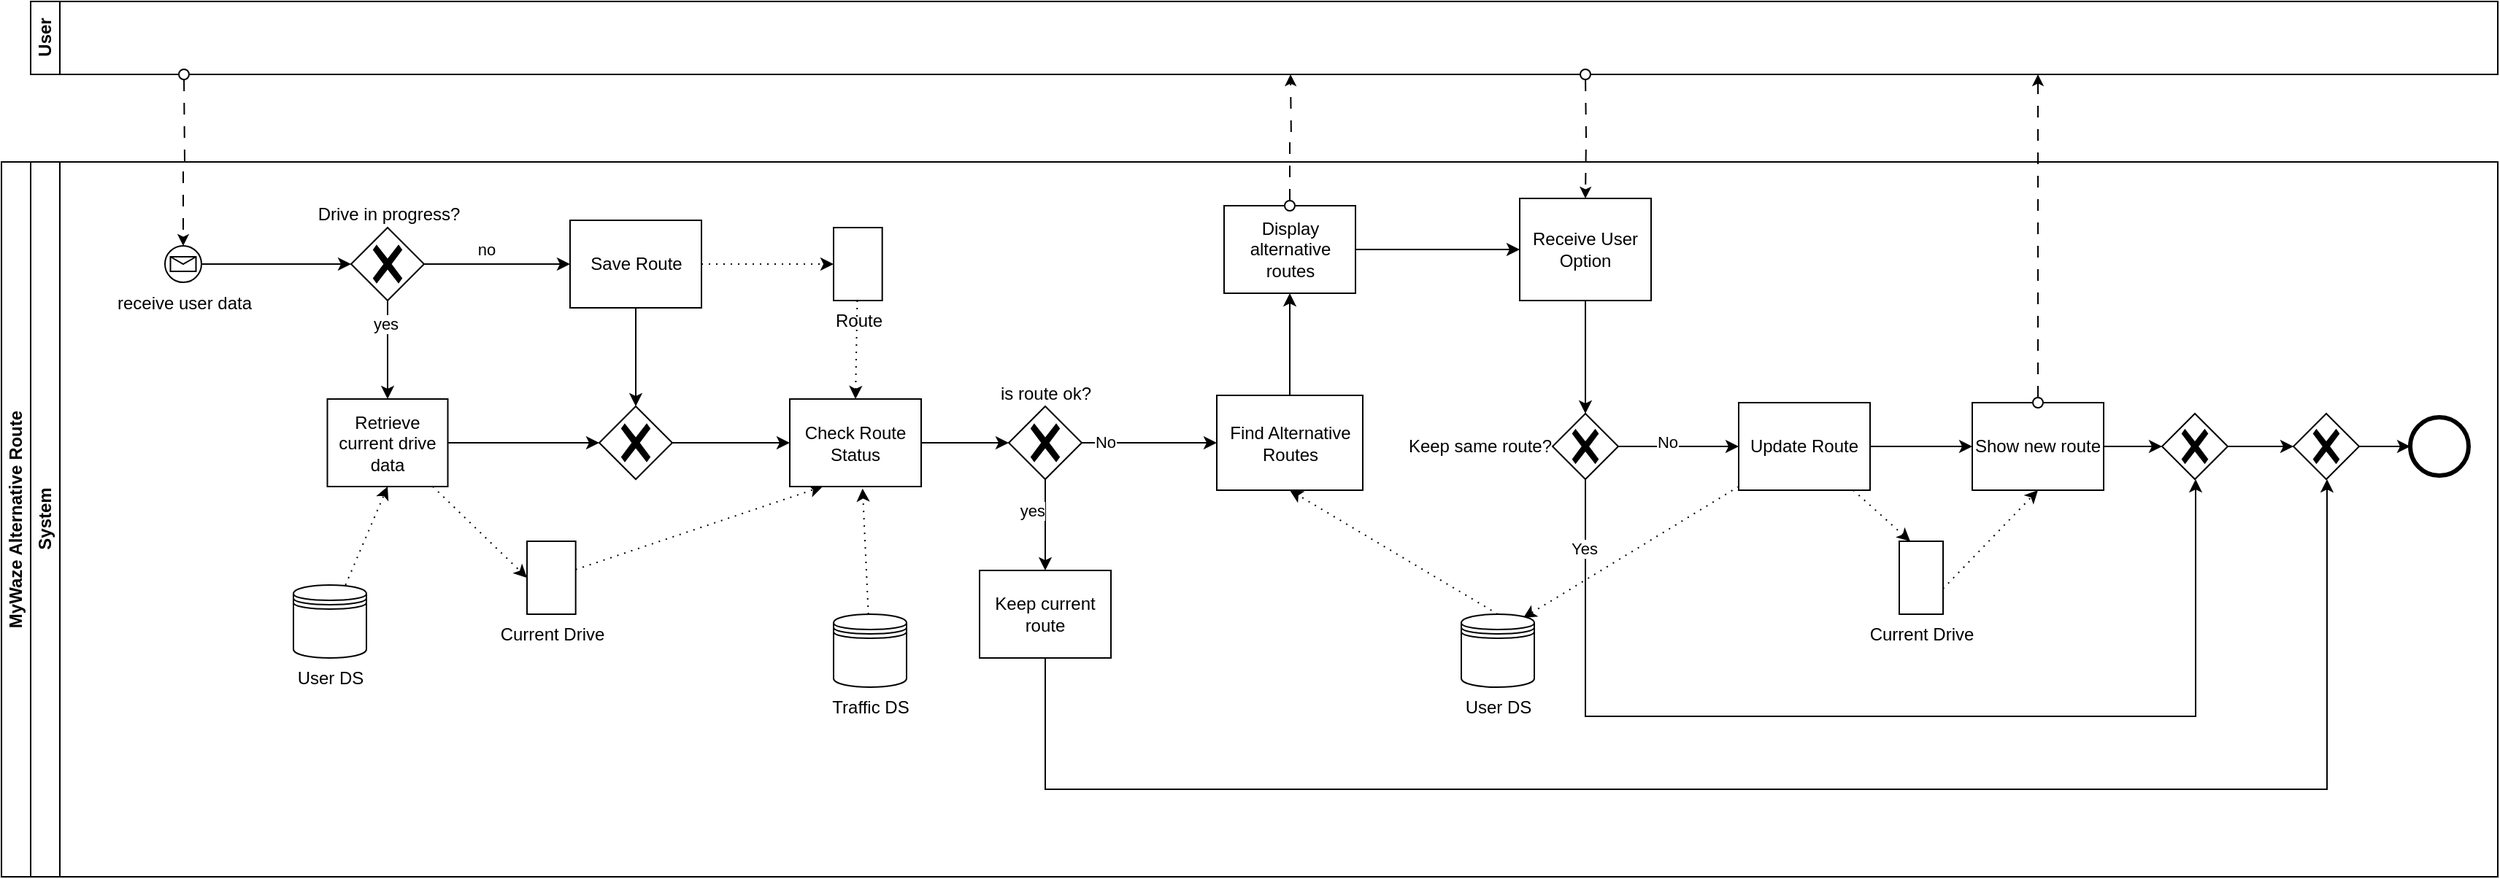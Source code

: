 <mxfile version="26.2.2">
  <diagram name="Page-1" id="2a216829-ef6e-dabb-86c1-c78162f3ba2b">
    <mxGraphModel dx="1429" dy="843" grid="1" gridSize="10" guides="1" tooltips="1" connect="1" arrows="1" fold="1" page="1" pageScale="1" pageWidth="1654" pageHeight="2336" background="none" math="0" shadow="0">
      <root>
        <mxCell id="0" />
        <mxCell id="1" parent="0" />
        <mxCell id="ZawwrR4OTCmyjiMySebj-2" value="MyWaze Alternative Route" style="swimlane;html=1;childLayout=stackLayout;resizeParent=1;resizeParentMax=0;horizontal=0;startSize=20;horizontalStack=0;whiteSpace=wrap;" parent="1" vertex="1">
          <mxGeometry x="260" y="590" width="1710" height="490" as="geometry" />
        </mxCell>
        <mxCell id="ZawwrR4OTCmyjiMySebj-4" value="System" style="swimlane;html=1;startSize=20;horizontal=0;" parent="ZawwrR4OTCmyjiMySebj-2" vertex="1">
          <mxGeometry x="20" width="1690" height="490" as="geometry" />
        </mxCell>
        <mxCell id="QqSR9eFV8FpgA8JO_svC-6" value="Traffic DS" style="shape=datastore;html=1;labelPosition=center;verticalLabelPosition=bottom;align=center;verticalAlign=top;" parent="ZawwrR4OTCmyjiMySebj-4" vertex="1">
          <mxGeometry x="550" y="310" width="50" height="50" as="geometry" />
        </mxCell>
        <mxCell id="QqSR9eFV8FpgA8JO_svC-20" value="Retrieve current drive data" style="points=[[0.25,0,0],[0.5,0,0],[0.75,0,0],[1,0.25,0],[1,0.5,0],[1,0.75,0],[0.75,1,0],[0.5,1,0],[0.25,1,0],[0,0.75,0],[0,0.5,0],[0,0.25,0]];shape=mxgraph.bpmn.task2;whiteSpace=wrap;rectStyle=rounded;size=10;html=1;container=1;expand=0;collapsible=0;taskMarker=abstract;" parent="ZawwrR4OTCmyjiMySebj-4" vertex="1">
          <mxGeometry x="203.25" y="162.5" width="82.5" height="60" as="geometry" />
        </mxCell>
        <mxCell id="QqSR9eFV8FpgA8JO_svC-21" value="Current Drive" style="shape=mxgraph.bpmn.data2;labelPosition=center;verticalLabelPosition=bottom;align=center;verticalAlign=top;size=15;html=1;" parent="ZawwrR4OTCmyjiMySebj-4" vertex="1">
          <mxGeometry x="340.0" y="260" width="33.33" height="50" as="geometry" />
        </mxCell>
        <mxCell id="QqSR9eFV8FpgA8JO_svC-28" style="rounded=0;orthogonalLoop=1;jettySize=auto;html=1;entryX=0;entryY=0.5;entryDx=0;entryDy=0;entryPerimeter=0;dashed=1;dashPattern=1 4;" parent="ZawwrR4OTCmyjiMySebj-4" source="QqSR9eFV8FpgA8JO_svC-20" target="QqSR9eFV8FpgA8JO_svC-21" edge="1">
          <mxGeometry relative="1" as="geometry" />
        </mxCell>
        <mxCell id="QqSR9eFV8FpgA8JO_svC-29" style="rounded=0;orthogonalLoop=1;jettySize=auto;html=1;entryX=0.25;entryY=1;entryDx=0;entryDy=0;entryPerimeter=0;dashed=1;dashPattern=1 4;" parent="ZawwrR4OTCmyjiMySebj-4" source="QqSR9eFV8FpgA8JO_svC-21" target="QqSR9eFV8FpgA8JO_svC-66" edge="1">
          <mxGeometry relative="1" as="geometry" />
        </mxCell>
        <mxCell id="QqSR9eFV8FpgA8JO_svC-66" value="Check Route Status" style="points=[[0.25,0,0],[0.5,0,0],[0.75,0,0],[1,0.25,0],[1,0.5,0],[1,0.75,0],[0.75,1,0],[0.5,1,0],[0.25,1,0],[0,0.75,0],[0,0.5,0],[0,0.25,0]];shape=mxgraph.bpmn.task2;whiteSpace=wrap;rectStyle=rounded;size=10;html=1;container=1;expand=0;collapsible=0;taskMarker=abstract;" parent="ZawwrR4OTCmyjiMySebj-4" vertex="1">
          <mxGeometry x="520" y="162.5" width="90" height="60" as="geometry" />
        </mxCell>
        <mxCell id="QqSR9eFV8FpgA8JO_svC-69" style="rounded=0;orthogonalLoop=1;jettySize=auto;html=1;entryX=0.554;entryY=1.022;entryDx=0;entryDy=0;entryPerimeter=0;dashed=1;dashPattern=1 4;" parent="ZawwrR4OTCmyjiMySebj-4" source="QqSR9eFV8FpgA8JO_svC-6" target="QqSR9eFV8FpgA8JO_svC-66" edge="1">
          <mxGeometry relative="1" as="geometry">
            <mxPoint x="440" y="145" as="targetPoint" />
          </mxGeometry>
        </mxCell>
        <mxCell id="QqSR9eFV8FpgA8JO_svC-70" value="is route ok?" style="points=[[0.25,0.25,0],[0.5,0,0],[0.75,0.25,0],[1,0.5,0],[0.75,0.75,0],[0.5,1,0],[0.25,0.75,0],[0,0.5,0]];shape=mxgraph.bpmn.gateway2;html=1;verticalLabelPosition=top;labelBackgroundColor=#ffffff;verticalAlign=bottom;align=center;perimeter=rhombusPerimeter;outlineConnect=0;outline=none;symbol=none;gwType=exclusive;labelPosition=center;" parent="ZawwrR4OTCmyjiMySebj-4" vertex="1">
          <mxGeometry x="670" y="167.5" width="50" height="50" as="geometry" />
        </mxCell>
        <mxCell id="QqSR9eFV8FpgA8JO_svC-71" style="edgeStyle=orthogonalEdgeStyle;rounded=0;orthogonalLoop=1;jettySize=auto;html=1;entryX=0;entryY=0.5;entryDx=0;entryDy=0;entryPerimeter=0;" parent="ZawwrR4OTCmyjiMySebj-4" source="QqSR9eFV8FpgA8JO_svC-66" target="QqSR9eFV8FpgA8JO_svC-70" edge="1">
          <mxGeometry relative="1" as="geometry" />
        </mxCell>
        <mxCell id="QqSR9eFV8FpgA8JO_svC-72" style="edgeStyle=orthogonalEdgeStyle;rounded=0;orthogonalLoop=1;jettySize=auto;html=1;entryX=0;entryY=0.5;entryDx=0;entryDy=0;entryPerimeter=0;" parent="ZawwrR4OTCmyjiMySebj-4" source="QqSR9eFV8FpgA8JO_svC-70" target="UtgP1KuiU5D7tGksIEJ0-3" edge="1">
          <mxGeometry relative="1" as="geometry">
            <mxPoint x="810" y="220" as="targetPoint" />
          </mxGeometry>
        </mxCell>
        <mxCell id="QqSR9eFV8FpgA8JO_svC-73" value="No" style="edgeLabel;html=1;align=center;verticalAlign=middle;resizable=0;points=[];" parent="QqSR9eFV8FpgA8JO_svC-72" vertex="1" connectable="0">
          <mxGeometry x="-0.667" y="1" relative="1" as="geometry">
            <mxPoint as="offset" />
          </mxGeometry>
        </mxCell>
        <mxCell id="QqSR9eFV8FpgA8JO_svC-75" value="Keep current route" style="points=[[0.25,0,0],[0.5,0,0],[0.75,0,0],[1,0.25,0],[1,0.5,0],[1,0.75,0],[0.75,1,0],[0.5,1,0],[0.25,1,0],[0,0.75,0],[0,0.5,0],[0,0.25,0]];shape=mxgraph.bpmn.task2;whiteSpace=wrap;rectStyle=rounded;size=10;html=1;container=1;expand=0;collapsible=0;taskMarker=abstract;" parent="ZawwrR4OTCmyjiMySebj-4" vertex="1">
          <mxGeometry x="650" y="280" width="90" height="60" as="geometry" />
        </mxCell>
        <mxCell id="QqSR9eFV8FpgA8JO_svC-103" style="edgeStyle=orthogonalEdgeStyle;rounded=0;orthogonalLoop=1;jettySize=auto;html=1;entryX=0.5;entryY=0;entryDx=0;entryDy=0;entryPerimeter=0;labelPosition=left;verticalLabelPosition=top;align=right;verticalAlign=bottom;fontColor=default;labelBackgroundColor=default;labelBorderColor=none;textShadow=0;fontSize=11;" parent="ZawwrR4OTCmyjiMySebj-4" source="QqSR9eFV8FpgA8JO_svC-70" target="QqSR9eFV8FpgA8JO_svC-75" edge="1">
          <mxGeometry relative="1" as="geometry" />
        </mxCell>
        <mxCell id="QqSR9eFV8FpgA8JO_svC-104" value="yes" style="edgeLabel;html=1;align=right;verticalAlign=middle;resizable=0;points=[];labelPosition=left;verticalLabelPosition=middle;labelBackgroundColor=default;" parent="QqSR9eFV8FpgA8JO_svC-103" vertex="1" connectable="0">
          <mxGeometry x="-0.32" y="2" relative="1" as="geometry">
            <mxPoint x="-2" as="offset" />
          </mxGeometry>
        </mxCell>
        <mxCell id="QqSR9eFV8FpgA8JO_svC-109" style="edgeStyle=orthogonalEdgeStyle;rounded=0;orthogonalLoop=1;jettySize=auto;html=1;entryX=0.5;entryY=1;entryDx=0;entryDy=0;entryPerimeter=0;" parent="ZawwrR4OTCmyjiMySebj-4" source="QqSR9eFV8FpgA8JO_svC-75" target="95BJRtGm__U1RaJ3lOuF-35" edge="1">
          <mxGeometry relative="1" as="geometry">
            <mxPoint x="695" y="400" as="targetPoint" />
            <Array as="points">
              <mxPoint x="695" y="430" />
              <mxPoint x="1573" y="430" />
              <mxPoint x="1573" y="218" />
            </Array>
          </mxGeometry>
        </mxCell>
        <mxCell id="QqSR9eFV8FpgA8JO_svC-110" style="rounded=0;orthogonalLoop=1;jettySize=auto;html=1;dashed=1;dashPattern=1 4;entryX=0.5;entryY=1;entryDx=0;entryDy=0;entryPerimeter=0;exitX=0.5;exitY=0;exitDx=0;exitDy=0;" parent="ZawwrR4OTCmyjiMySebj-4" source="UtgP1KuiU5D7tGksIEJ0-1" target="UtgP1KuiU5D7tGksIEJ0-3" edge="1">
          <mxGeometry relative="1" as="geometry">
            <mxPoint x="888.75" y="255" as="targetPoint" />
            <mxPoint x="860" y="380" as="sourcePoint" />
          </mxGeometry>
        </mxCell>
        <mxCell id="QqSR9eFV8FpgA8JO_svC-112" value="Display alternative routes" style="shape=mxgraph.bpmn.task2;whiteSpace=wrap;rectStyle=rounded;size=10;html=1;container=1;expand=0;collapsible=0;taskMarker=send;points=[[0.25,0,0],[0.5,0,0],[0.75,0,0],[1,0.25,0],[1,0.5,0],[1,0.75,0],[0.75,1,0],[0.5,1,0],[0.25,1,0],[0,0.75,0],[0,0.5,0],[0,0.25,0]];" parent="ZawwrR4OTCmyjiMySebj-4" vertex="1">
          <mxGeometry x="817.5" y="30" width="90" height="60" as="geometry" />
        </mxCell>
        <mxCell id="QqSR9eFV8FpgA8JO_svC-111" style="edgeStyle=orthogonalEdgeStyle;rounded=0;orthogonalLoop=1;jettySize=auto;html=1;entryX=0.5;entryY=1;entryDx=0;entryDy=0;entryPerimeter=0;exitX=0.5;exitY=0;exitDx=0;exitDy=0;exitPerimeter=0;" parent="ZawwrR4OTCmyjiMySebj-4" source="UtgP1KuiU5D7tGksIEJ0-3" target="QqSR9eFV8FpgA8JO_svC-112" edge="1">
          <mxGeometry relative="1" as="geometry">
            <mxPoint x="862.5" y="100" as="targetPoint" />
            <mxPoint x="862.5" y="185" as="sourcePoint" />
          </mxGeometry>
        </mxCell>
        <mxCell id="QqSR9eFV8FpgA8JO_svC-133" style="rounded=0;orthogonalLoop=1;jettySize=auto;html=1;entryX=0.85;entryY=0.05;entryDx=0;entryDy=0;dashed=1;dashPattern=1 4;entryPerimeter=0;" parent="ZawwrR4OTCmyjiMySebj-4" source="QqSR9eFV8FpgA8JO_svC-127" target="UtgP1KuiU5D7tGksIEJ0-1" edge="1">
          <mxGeometry relative="1" as="geometry" />
        </mxCell>
        <mxCell id="QqSR9eFV8FpgA8JO_svC-127" value="Update Route" style="shape=mxgraph.bpmn.task2;whiteSpace=wrap;rectStyle=rounded;size=10;html=1;container=1;expand=0;collapsible=0;taskMarker=abstract;points=[[0.25,0,0],[0.5,0,0],[0.75,0,0],[1,0.25,0],[1,0.5,0],[1,0.75,0],[0.75,1,0],[0.5,1,0],[0.25,1,0],[0,0.75,0],[0,0.5,0],[0,0.25,0]];" parent="ZawwrR4OTCmyjiMySebj-4" vertex="1">
          <mxGeometry x="1170" y="165" width="90" height="60" as="geometry" />
        </mxCell>
        <mxCell id="QqSR9eFV8FpgA8JO_svC-129" value="Current Drive" style="shape=mxgraph.bpmn.data2;labelPosition=center;verticalLabelPosition=bottom;align=center;verticalAlign=top;size=15;html=1;" parent="ZawwrR4OTCmyjiMySebj-4" vertex="1">
          <mxGeometry x="1280" y="260" width="30" height="50" as="geometry" />
        </mxCell>
        <mxCell id="QqSR9eFV8FpgA8JO_svC-130" style="rounded=0;orthogonalLoop=1;jettySize=auto;html=1;entryX=0;entryY=0;entryDx=7.5;entryDy=0;entryPerimeter=0;dashed=1;dashPattern=1 4;" parent="ZawwrR4OTCmyjiMySebj-4" source="QqSR9eFV8FpgA8JO_svC-127" target="QqSR9eFV8FpgA8JO_svC-129" edge="1">
          <mxGeometry relative="1" as="geometry" />
        </mxCell>
        <mxCell id="UtgP1KuiU5D7tGksIEJ0-1" value="User DS" style="shape=datastore;html=1;labelPosition=center;verticalLabelPosition=bottom;align=center;verticalAlign=top;" parent="ZawwrR4OTCmyjiMySebj-4" vertex="1">
          <mxGeometry x="980" y="310" width="50" height="50" as="geometry" />
        </mxCell>
        <mxCell id="UtgP1KuiU5D7tGksIEJ0-3" value="Find Alternative Routes" style="points=[[0.25,0,0],[0.5,0,0],[0.75,0,0],[1,0.25,0],[1,0.5,0],[1,0.75,0],[0.75,1,0],[0.5,1,0],[0.25,1,0],[0,0.75,0],[0,0.5,0],[0,0.25,0]];shape=mxgraph.bpmn.task2;whiteSpace=wrap;rectStyle=rounded;size=10;html=1;container=1;expand=0;collapsible=0;taskMarker=abstract;" parent="ZawwrR4OTCmyjiMySebj-4" vertex="1">
          <mxGeometry x="812.5" y="160" width="100" height="65" as="geometry" />
        </mxCell>
        <mxCell id="U917q7SY8A05gnm6dMgk-7" value="receive user data" style="shape=mxgraph.bpmn.event;html=1;verticalLabelPosition=bottom;labelBackgroundColor=#ffffff;verticalAlign=top;align=center;outlineConnect=0;outline=standard;symbol=message;points=[[0.145,0.145,0],[0.5,0,0],[0.855,0.145,0],[1,0.5,0],[0.855,0.855,0],[0.5,1,0],[0.145,0.855,0],[0,0.5,0]];perimeter=ellipsePerimeter;aspect=fixed;" parent="ZawwrR4OTCmyjiMySebj-4" vertex="1">
          <mxGeometry x="92" y="57.5" width="25" height="25" as="geometry" />
        </mxCell>
        <mxCell id="U917q7SY8A05gnm6dMgk-9" value="" style="points=[[0.25,0.25,0],[0.5,0,0],[0.75,0.25,0],[1,0.5,0],[0.75,0.75,0],[0.5,1,0],[0.25,0.75,0],[0,0.5,0]];shape=mxgraph.bpmn.gateway2;html=1;verticalLabelPosition=top;labelBackgroundColor=#ffffff;verticalAlign=bottom;align=center;perimeter=rhombusPerimeter;outlineConnect=0;outline=none;symbol=none;gwType=exclusive;labelPosition=center;" parent="ZawwrR4OTCmyjiMySebj-4" vertex="1">
          <mxGeometry x="389.5" y="167.5" width="50" height="50" as="geometry" />
        </mxCell>
        <mxCell id="U917q7SY8A05gnm6dMgk-13" style="edgeStyle=orthogonalEdgeStyle;rounded=0;orthogonalLoop=1;jettySize=auto;html=1;entryX=0;entryY=0.5;entryDx=0;entryDy=0;entryPerimeter=0;exitX=1;exitY=0.5;exitDx=0;exitDy=0;exitPerimeter=0;" parent="ZawwrR4OTCmyjiMySebj-4" source="QqSR9eFV8FpgA8JO_svC-20" target="U917q7SY8A05gnm6dMgk-9" edge="1">
          <mxGeometry relative="1" as="geometry" />
        </mxCell>
        <mxCell id="QqSR9eFV8FpgA8JO_svC-4" value="Route" style="shape=mxgraph.bpmn.data2;labelPosition=center;verticalLabelPosition=bottom;align=center;verticalAlign=top;size=15;html=1;" parent="ZawwrR4OTCmyjiMySebj-4" vertex="1">
          <mxGeometry x="550" y="45" width="33.33" height="50" as="geometry" />
        </mxCell>
        <mxCell id="QqSR9eFV8FpgA8JO_svC-8" style="rounded=0;orthogonalLoop=1;jettySize=auto;html=1;entryX=0.5;entryY=0;entryDx=0;entryDy=0;entryPerimeter=0;dashed=1;dashPattern=1 4;" parent="ZawwrR4OTCmyjiMySebj-4" source="QqSR9eFV8FpgA8JO_svC-4" target="QqSR9eFV8FpgA8JO_svC-66" edge="1">
          <mxGeometry relative="1" as="geometry">
            <mxPoint x="390" y="355" as="targetPoint" />
          </mxGeometry>
        </mxCell>
        <mxCell id="QqSR9eFV8FpgA8JO_svC-5" style="edgeStyle=orthogonalEdgeStyle;rounded=0;orthogonalLoop=1;jettySize=auto;html=1;entryX=0;entryY=0.5;entryDx=0;entryDy=0;entryPerimeter=0;dashed=1;dashPattern=1 4;exitX=1;exitY=0.5;exitDx=0;exitDy=0;exitPerimeter=0;" parent="ZawwrR4OTCmyjiMySebj-4" source="95BJRtGm__U1RaJ3lOuF-1" target="QqSR9eFV8FpgA8JO_svC-4" edge="1">
          <mxGeometry relative="1" as="geometry">
            <mxPoint x="229.505" y="-192.5" as="sourcePoint" />
          </mxGeometry>
        </mxCell>
        <mxCell id="95BJRtGm__U1RaJ3lOuF-1" value="Save Route" style="points=[[0.25,0,0],[0.5,0,0],[0.75,0,0],[1,0.25,0],[1,0.5,0],[1,0.75,0],[0.75,1,0],[0.5,1,0],[0.25,1,0],[0,0.75,0],[0,0.5,0],[0,0.25,0]];shape=mxgraph.bpmn.task2;whiteSpace=wrap;rectStyle=rounded;size=10;html=1;container=1;expand=0;collapsible=0;taskMarker=abstract;" vertex="1" parent="ZawwrR4OTCmyjiMySebj-4">
          <mxGeometry x="369.5" y="40" width="90" height="60" as="geometry" />
        </mxCell>
        <mxCell id="95BJRtGm__U1RaJ3lOuF-2" style="edgeStyle=orthogonalEdgeStyle;rounded=0;orthogonalLoop=1;jettySize=auto;html=1;entryX=0.5;entryY=0;entryDx=0;entryDy=0;entryPerimeter=0;movable=1;resizable=1;rotatable=1;deletable=1;editable=1;locked=0;connectable=1;" edge="1" parent="ZawwrR4OTCmyjiMySebj-4" source="95BJRtGm__U1RaJ3lOuF-1" target="U917q7SY8A05gnm6dMgk-9">
          <mxGeometry relative="1" as="geometry" />
        </mxCell>
        <mxCell id="95BJRtGm__U1RaJ3lOuF-8" value="Show new route" style="shape=mxgraph.bpmn.task2;whiteSpace=wrap;rectStyle=rounded;size=10;html=1;container=1;expand=0;collapsible=0;taskMarker=send;points=[[0.25,0,0],[0.5,0,0],[0.75,0,0],[1,0.25,0],[1,0.5,0],[1,0.75,0],[0.75,1,0],[0.5,1,0],[0.25,1,0],[0,0.75,0],[0,0.5,0],[0,0.25,0]];" vertex="1" parent="ZawwrR4OTCmyjiMySebj-4">
          <mxGeometry x="1330" y="165" width="90" height="60" as="geometry" />
        </mxCell>
        <mxCell id="UtgP1KuiU5D7tGksIEJ0-8" style="edgeStyle=orthogonalEdgeStyle;rounded=0;orthogonalLoop=1;jettySize=auto;html=1;entryX=0;entryY=0.5;entryDx=0;entryDy=0;entryPerimeter=0;" parent="ZawwrR4OTCmyjiMySebj-4" source="QqSR9eFV8FpgA8JO_svC-127" target="95BJRtGm__U1RaJ3lOuF-8" edge="1">
          <mxGeometry relative="1" as="geometry" />
        </mxCell>
        <mxCell id="95BJRtGm__U1RaJ3lOuF-13" style="rounded=0;orthogonalLoop=1;jettySize=auto;html=1;entryX=0.5;entryY=1;entryDx=0;entryDy=0;entryPerimeter=0;dashed=1;dashPattern=1 4;exitX=0;exitY=0;exitDx=30;exitDy=32.5;exitPerimeter=0;" edge="1" parent="ZawwrR4OTCmyjiMySebj-4" source="QqSR9eFV8FpgA8JO_svC-129" target="95BJRtGm__U1RaJ3lOuF-8">
          <mxGeometry relative="1" as="geometry" />
        </mxCell>
        <mxCell id="QqSR9eFV8FpgA8JO_svC-13" value="Drive in progress?" style="shape=mxgraph.bpmn.gateway2;html=1;verticalLabelPosition=top;labelBackgroundColor=#ffffff;verticalAlign=bottom;align=center;outlineConnect=0;outline=none;symbol=none;points=[[0.25,0.25,0],[0.5,0,0],[0.75,0.25,0],[1,0.5,0],[0.75,0.75,0],[0.5,1,0],[0.25,0.75,0],[0,0.5,0]];perimeter=rhombusPerimeter;gwType=exclusive;labelPosition=center;" parent="ZawwrR4OTCmyjiMySebj-4" vertex="1">
          <mxGeometry x="219.5" y="45" width="50" height="50" as="geometry" />
        </mxCell>
        <mxCell id="QqSR9eFV8FpgA8JO_svC-14" style="edgeStyle=orthogonalEdgeStyle;rounded=0;orthogonalLoop=1;jettySize=auto;html=1;entryX=0;entryY=0.5;entryDx=0;entryDy=0;entryPerimeter=0;" parent="ZawwrR4OTCmyjiMySebj-4" source="QqSR9eFV8FpgA8JO_svC-13" target="95BJRtGm__U1RaJ3lOuF-1" edge="1">
          <mxGeometry relative="1" as="geometry">
            <mxPoint x="319.5" y="117.5" as="targetPoint" />
          </mxGeometry>
        </mxCell>
        <mxCell id="QqSR9eFV8FpgA8JO_svC-17" value="no" style="edgeLabel;html=1;align=center;verticalAlign=middle;resizable=0;points=[];" parent="QqSR9eFV8FpgA8JO_svC-14" vertex="1" connectable="0">
          <mxGeometry x="-0.156" relative="1" as="geometry">
            <mxPoint y="-10" as="offset" />
          </mxGeometry>
        </mxCell>
        <mxCell id="U917q7SY8A05gnm6dMgk-5" style="edgeStyle=orthogonalEdgeStyle;rounded=0;orthogonalLoop=1;jettySize=auto;html=1;entryX=0.5;entryY=0;entryDx=0;entryDy=0;entryPerimeter=0;" parent="ZawwrR4OTCmyjiMySebj-4" source="QqSR9eFV8FpgA8JO_svC-13" target="QqSR9eFV8FpgA8JO_svC-20" edge="1">
          <mxGeometry relative="1" as="geometry">
            <mxPoint x="181.17" y="487.5" as="targetPoint" />
          </mxGeometry>
        </mxCell>
        <mxCell id="U917q7SY8A05gnm6dMgk-10" value="yes" style="edgeLabel;html=1;align=center;verticalAlign=middle;resizable=0;points=[];" parent="U917q7SY8A05gnm6dMgk-5" vertex="1" connectable="0">
          <mxGeometry x="-0.522" y="-2" relative="1" as="geometry">
            <mxPoint as="offset" />
          </mxGeometry>
        </mxCell>
        <mxCell id="95BJRtGm__U1RaJ3lOuF-18" style="edgeStyle=orthogonalEdgeStyle;rounded=0;orthogonalLoop=1;jettySize=auto;html=1;entryX=0;entryY=0.5;entryDx=0;entryDy=0;entryPerimeter=0;" edge="1" parent="ZawwrR4OTCmyjiMySebj-4" source="U917q7SY8A05gnm6dMgk-7" target="QqSR9eFV8FpgA8JO_svC-13">
          <mxGeometry relative="1" as="geometry" />
        </mxCell>
        <mxCell id="QqSR9eFV8FpgA8JO_svC-23" value="User DS" style="shape=datastore;html=1;labelPosition=center;verticalLabelPosition=bottom;align=center;verticalAlign=top;" parent="ZawwrR4OTCmyjiMySebj-4" vertex="1">
          <mxGeometry x="180" y="290" width="50" height="50" as="geometry" />
        </mxCell>
        <mxCell id="QqSR9eFV8FpgA8JO_svC-24" style="rounded=0;orthogonalLoop=1;jettySize=auto;html=1;dashed=1;dashPattern=1 4;entryX=0.5;entryY=1;entryDx=0;entryDy=0;entryPerimeter=0;" parent="ZawwrR4OTCmyjiMySebj-4" source="QqSR9eFV8FpgA8JO_svC-23" target="QqSR9eFV8FpgA8JO_svC-20" edge="1">
          <mxGeometry relative="1" as="geometry">
            <mxPoint x="180" y="170" as="targetPoint" />
          </mxGeometry>
        </mxCell>
        <mxCell id="95BJRtGm__U1RaJ3lOuF-20" style="edgeStyle=orthogonalEdgeStyle;rounded=0;orthogonalLoop=1;jettySize=auto;html=1;entryX=0;entryY=0.5;entryDx=0;entryDy=0;entryPerimeter=0;" edge="1" parent="ZawwrR4OTCmyjiMySebj-4" source="U917q7SY8A05gnm6dMgk-9" target="QqSR9eFV8FpgA8JO_svC-66">
          <mxGeometry relative="1" as="geometry" />
        </mxCell>
        <mxCell id="95BJRtGm__U1RaJ3lOuF-22" value="Receive User Option" style="shape=mxgraph.bpmn.task2;whiteSpace=wrap;rectStyle=rounded;size=10;html=1;container=1;expand=0;collapsible=0;taskMarker=receive;points=[[0.25,0,0],[0.5,0,0],[0.75,0,0],[1,0.25,0],[1,0.5,0],[1,0.75,0],[0.75,1,0],[0.5,1,0],[0.25,1,0],[0,0.75,0],[0,0.5,0],[0,0.25,0]];" vertex="1" parent="ZawwrR4OTCmyjiMySebj-4">
          <mxGeometry x="1020" y="25" width="90" height="70" as="geometry" />
        </mxCell>
        <mxCell id="95BJRtGm__U1RaJ3lOuF-23" value="Keep same route?" style="points=[[0.25,0.25,0],[0.5,0,0],[0.75,0.25,0],[1,0.5,0],[0.75,0.75,0],[0.5,1,0],[0.25,0.75,0],[0,0.5,0]];shape=mxgraph.bpmn.gateway2;html=1;verticalLabelPosition=middle;labelBackgroundColor=#ffffff;verticalAlign=middle;align=right;perimeter=rhombusPerimeter;outlineConnect=0;outline=none;symbol=none;gwType=exclusive;labelPosition=left;" vertex="1" parent="ZawwrR4OTCmyjiMySebj-4">
          <mxGeometry x="1042.5" y="172.5" width="45" height="45" as="geometry" />
        </mxCell>
        <mxCell id="95BJRtGm__U1RaJ3lOuF-24" style="edgeStyle=orthogonalEdgeStyle;rounded=0;orthogonalLoop=1;jettySize=auto;html=1;entryX=0.5;entryY=0;entryDx=0;entryDy=0;entryPerimeter=0;" edge="1" parent="ZawwrR4OTCmyjiMySebj-4" source="95BJRtGm__U1RaJ3lOuF-22" target="95BJRtGm__U1RaJ3lOuF-23">
          <mxGeometry relative="1" as="geometry" />
        </mxCell>
        <mxCell id="95BJRtGm__U1RaJ3lOuF-25" style="edgeStyle=orthogonalEdgeStyle;rounded=0;orthogonalLoop=1;jettySize=auto;html=1;entryX=0;entryY=0.5;entryDx=0;entryDy=0;entryPerimeter=0;" edge="1" parent="ZawwrR4OTCmyjiMySebj-4" source="95BJRtGm__U1RaJ3lOuF-23" target="QqSR9eFV8FpgA8JO_svC-127">
          <mxGeometry relative="1" as="geometry" />
        </mxCell>
        <mxCell id="95BJRtGm__U1RaJ3lOuF-26" value="No" style="edgeLabel;html=1;align=center;verticalAlign=middle;resizable=0;points=[];" vertex="1" connectable="0" parent="95BJRtGm__U1RaJ3lOuF-25">
          <mxGeometry x="-0.19" y="3" relative="1" as="geometry">
            <mxPoint as="offset" />
          </mxGeometry>
        </mxCell>
        <mxCell id="95BJRtGm__U1RaJ3lOuF-27" value="" style="points=[[0.25,0.25,0],[0.5,0,0],[0.75,0.25,0],[1,0.5,0],[0.75,0.75,0],[0.5,1,0],[0.25,0.75,0],[0,0.5,0]];shape=mxgraph.bpmn.gateway2;html=1;verticalLabelPosition=middle;labelBackgroundColor=#ffffff;verticalAlign=middle;align=right;perimeter=rhombusPerimeter;outlineConnect=0;outline=none;symbol=none;gwType=exclusive;labelPosition=left;" vertex="1" parent="ZawwrR4OTCmyjiMySebj-4">
          <mxGeometry x="1460" y="172.5" width="45" height="45" as="geometry" />
        </mxCell>
        <mxCell id="95BJRtGm__U1RaJ3lOuF-28" style="edgeStyle=orthogonalEdgeStyle;rounded=0;orthogonalLoop=1;jettySize=auto;html=1;entryX=0;entryY=0.5;entryDx=0;entryDy=0;entryPerimeter=0;" edge="1" parent="ZawwrR4OTCmyjiMySebj-4" source="95BJRtGm__U1RaJ3lOuF-8" target="95BJRtGm__U1RaJ3lOuF-27">
          <mxGeometry relative="1" as="geometry" />
        </mxCell>
        <mxCell id="95BJRtGm__U1RaJ3lOuF-29" value="" style="points=[[0.145,0.145,0],[0.5,0,0],[0.855,0.145,0],[1,0.5,0],[0.855,0.855,0],[0.5,1,0],[0.145,0.855,0],[0,0.5,0]];shape=mxgraph.bpmn.event;html=1;verticalLabelPosition=bottom;labelBackgroundColor=#ffffff;verticalAlign=top;align=center;perimeter=ellipsePerimeter;outlineConnect=0;aspect=fixed;outline=end;symbol=terminate2;" vertex="1" parent="ZawwrR4OTCmyjiMySebj-4">
          <mxGeometry x="1630" y="175" width="40" height="40" as="geometry" />
        </mxCell>
        <mxCell id="95BJRtGm__U1RaJ3lOuF-30" style="edgeStyle=orthogonalEdgeStyle;rounded=0;orthogonalLoop=1;jettySize=auto;html=1;entryX=0;entryY=0.5;entryDx=0;entryDy=0;entryPerimeter=0;" edge="1" parent="ZawwrR4OTCmyjiMySebj-4" source="95BJRtGm__U1RaJ3lOuF-27" target="95BJRtGm__U1RaJ3lOuF-35">
          <mxGeometry relative="1" as="geometry" />
        </mxCell>
        <mxCell id="95BJRtGm__U1RaJ3lOuF-31" style="edgeStyle=orthogonalEdgeStyle;rounded=0;orthogonalLoop=1;jettySize=auto;html=1;entryX=0.5;entryY=1;entryDx=0;entryDy=0;entryPerimeter=0;" edge="1" parent="ZawwrR4OTCmyjiMySebj-4" source="95BJRtGm__U1RaJ3lOuF-23" target="95BJRtGm__U1RaJ3lOuF-27">
          <mxGeometry relative="1" as="geometry">
            <Array as="points">
              <mxPoint x="1065" y="380" />
              <mxPoint x="1483" y="380" />
              <mxPoint x="1483" y="218" />
            </Array>
          </mxGeometry>
        </mxCell>
        <mxCell id="95BJRtGm__U1RaJ3lOuF-32" value="Yes" style="edgeLabel;html=1;align=center;verticalAlign=middle;resizable=0;points=[];" vertex="1" connectable="0" parent="95BJRtGm__U1RaJ3lOuF-31">
          <mxGeometry x="-0.874" y="-1" relative="1" as="geometry">
            <mxPoint as="offset" />
          </mxGeometry>
        </mxCell>
        <mxCell id="95BJRtGm__U1RaJ3lOuF-33" style="rounded=0;orthogonalLoop=1;jettySize=auto;html=1;startArrow=oval;startFill=1;startSize=7;strokeWidth=1;flowAnimation=0;shadow=0;labelBorderColor=none;fontColor=default;labelBackgroundColor=default;exitX=0.5;exitY=0;exitDx=0;exitDy=0;exitPerimeter=0;targetPerimeterSpacing=0;sourcePerimeterSpacing=0;endSize=5;backgroundOutline=0;fillOpacity=100;strokeOpacity=100;endFill=1;startFillColor=#FFFFFF;dashed=1;dashPattern=8 8;edgeStyle=orthogonalEdgeStyle;" edge="1" parent="ZawwrR4OTCmyjiMySebj-4" source="95BJRtGm__U1RaJ3lOuF-8">
          <mxGeometry relative="1" as="geometry">
            <mxPoint x="1330" y="120" as="sourcePoint" />
            <mxPoint x="1375" y="-60" as="targetPoint" />
          </mxGeometry>
        </mxCell>
        <mxCell id="95BJRtGm__U1RaJ3lOuF-34" style="edgeStyle=orthogonalEdgeStyle;rounded=0;orthogonalLoop=1;jettySize=auto;html=1;entryX=0;entryY=0.5;entryDx=0;entryDy=0;entryPerimeter=0;" edge="1" parent="ZawwrR4OTCmyjiMySebj-4" source="QqSR9eFV8FpgA8JO_svC-112" target="95BJRtGm__U1RaJ3lOuF-22">
          <mxGeometry relative="1" as="geometry" />
        </mxCell>
        <mxCell id="95BJRtGm__U1RaJ3lOuF-35" value="" style="points=[[0.25,0.25,0],[0.5,0,0],[0.75,0.25,0],[1,0.5,0],[0.75,0.75,0],[0.5,1,0],[0.25,0.75,0],[0,0.5,0]];shape=mxgraph.bpmn.gateway2;html=1;verticalLabelPosition=middle;labelBackgroundColor=#ffffff;verticalAlign=middle;align=right;perimeter=rhombusPerimeter;outlineConnect=0;outline=none;symbol=none;gwType=exclusive;labelPosition=left;" vertex="1" parent="ZawwrR4OTCmyjiMySebj-4">
          <mxGeometry x="1550" y="172.5" width="45" height="45" as="geometry" />
        </mxCell>
        <mxCell id="95BJRtGm__U1RaJ3lOuF-36" style="edgeStyle=orthogonalEdgeStyle;rounded=0;orthogonalLoop=1;jettySize=auto;html=1;entryX=0;entryY=0.5;entryDx=0;entryDy=0;entryPerimeter=0;" edge="1" parent="ZawwrR4OTCmyjiMySebj-4" source="95BJRtGm__U1RaJ3lOuF-35" target="95BJRtGm__U1RaJ3lOuF-29">
          <mxGeometry relative="1" as="geometry" />
        </mxCell>
        <mxCell id="ZawwrR4OTCmyjiMySebj-3" value="User" style="swimlane;html=1;startSize=20;horizontal=0;glass=0;" parent="1" vertex="1">
          <mxGeometry x="280" y="480" width="1690" height="50" as="geometry" />
        </mxCell>
        <mxCell id="U917q7SY8A05gnm6dMgk-6" style="rounded=0;orthogonalLoop=1;jettySize=auto;html=1;startArrow=oval;startFill=1;startSize=7;strokeWidth=1;flowAnimation=0;shadow=0;labelBorderColor=none;fontColor=default;labelBackgroundColor=default;targetPerimeterSpacing=0;sourcePerimeterSpacing=0;endSize=5;backgroundOutline=0;fillOpacity=100;strokeOpacity=100;endFill=1;startFillColor=#FFFFFF;dashed=1;dashPattern=8 8;entryX=0.5;entryY=0;entryDx=0;entryDy=0;entryPerimeter=0;edgeStyle=orthogonalEdgeStyle;" parent="1" target="U917q7SY8A05gnm6dMgk-7" edge="1">
          <mxGeometry relative="1" as="geometry">
            <mxPoint x="385" y="530" as="sourcePoint" />
            <mxPoint x="390" y="720" as="targetPoint" />
          </mxGeometry>
        </mxCell>
        <mxCell id="95BJRtGm__U1RaJ3lOuF-5" style="rounded=0;orthogonalLoop=1;jettySize=auto;html=1;startArrow=oval;startFill=1;startSize=7;strokeWidth=1;flowAnimation=0;shadow=0;labelBorderColor=none;fontColor=default;labelBackgroundColor=default;exitX=0.5;exitY=0;exitDx=0;exitDy=0;exitPerimeter=0;targetPerimeterSpacing=0;sourcePerimeterSpacing=0;endSize=5;backgroundOutline=0;fillOpacity=100;strokeOpacity=100;endFill=1;startFillColor=#FFFFFF;dashed=1;dashPattern=8 8;edgeStyle=orthogonalEdgeStyle;" edge="1" parent="1" source="QqSR9eFV8FpgA8JO_svC-112">
          <mxGeometry relative="1" as="geometry">
            <mxPoint x="670" y="310" as="sourcePoint" />
            <mxPoint x="1143" y="530" as="targetPoint" />
          </mxGeometry>
        </mxCell>
        <mxCell id="95BJRtGm__U1RaJ3lOuF-7" style="rounded=0;orthogonalLoop=1;jettySize=auto;html=1;startArrow=oval;startFill=1;startSize=7;strokeWidth=1;flowAnimation=0;shadow=0;labelBorderColor=none;fontColor=default;labelBackgroundColor=default;targetPerimeterSpacing=0;sourcePerimeterSpacing=0;endSize=5;backgroundOutline=0;fillOpacity=100;strokeOpacity=100;endFill=1;startFillColor=#FFFFFF;dashed=1;dashPattern=8 8;edgeStyle=orthogonalEdgeStyle;entryX=0.5;entryY=0;entryDx=0;entryDy=0;entryPerimeter=0;" edge="1" parent="1" target="95BJRtGm__U1RaJ3lOuF-22">
          <mxGeometry relative="1" as="geometry">
            <mxPoint x="1345" y="530" as="sourcePoint" />
            <mxPoint x="1400" y="720" as="targetPoint" />
          </mxGeometry>
        </mxCell>
      </root>
    </mxGraphModel>
  </diagram>
</mxfile>
